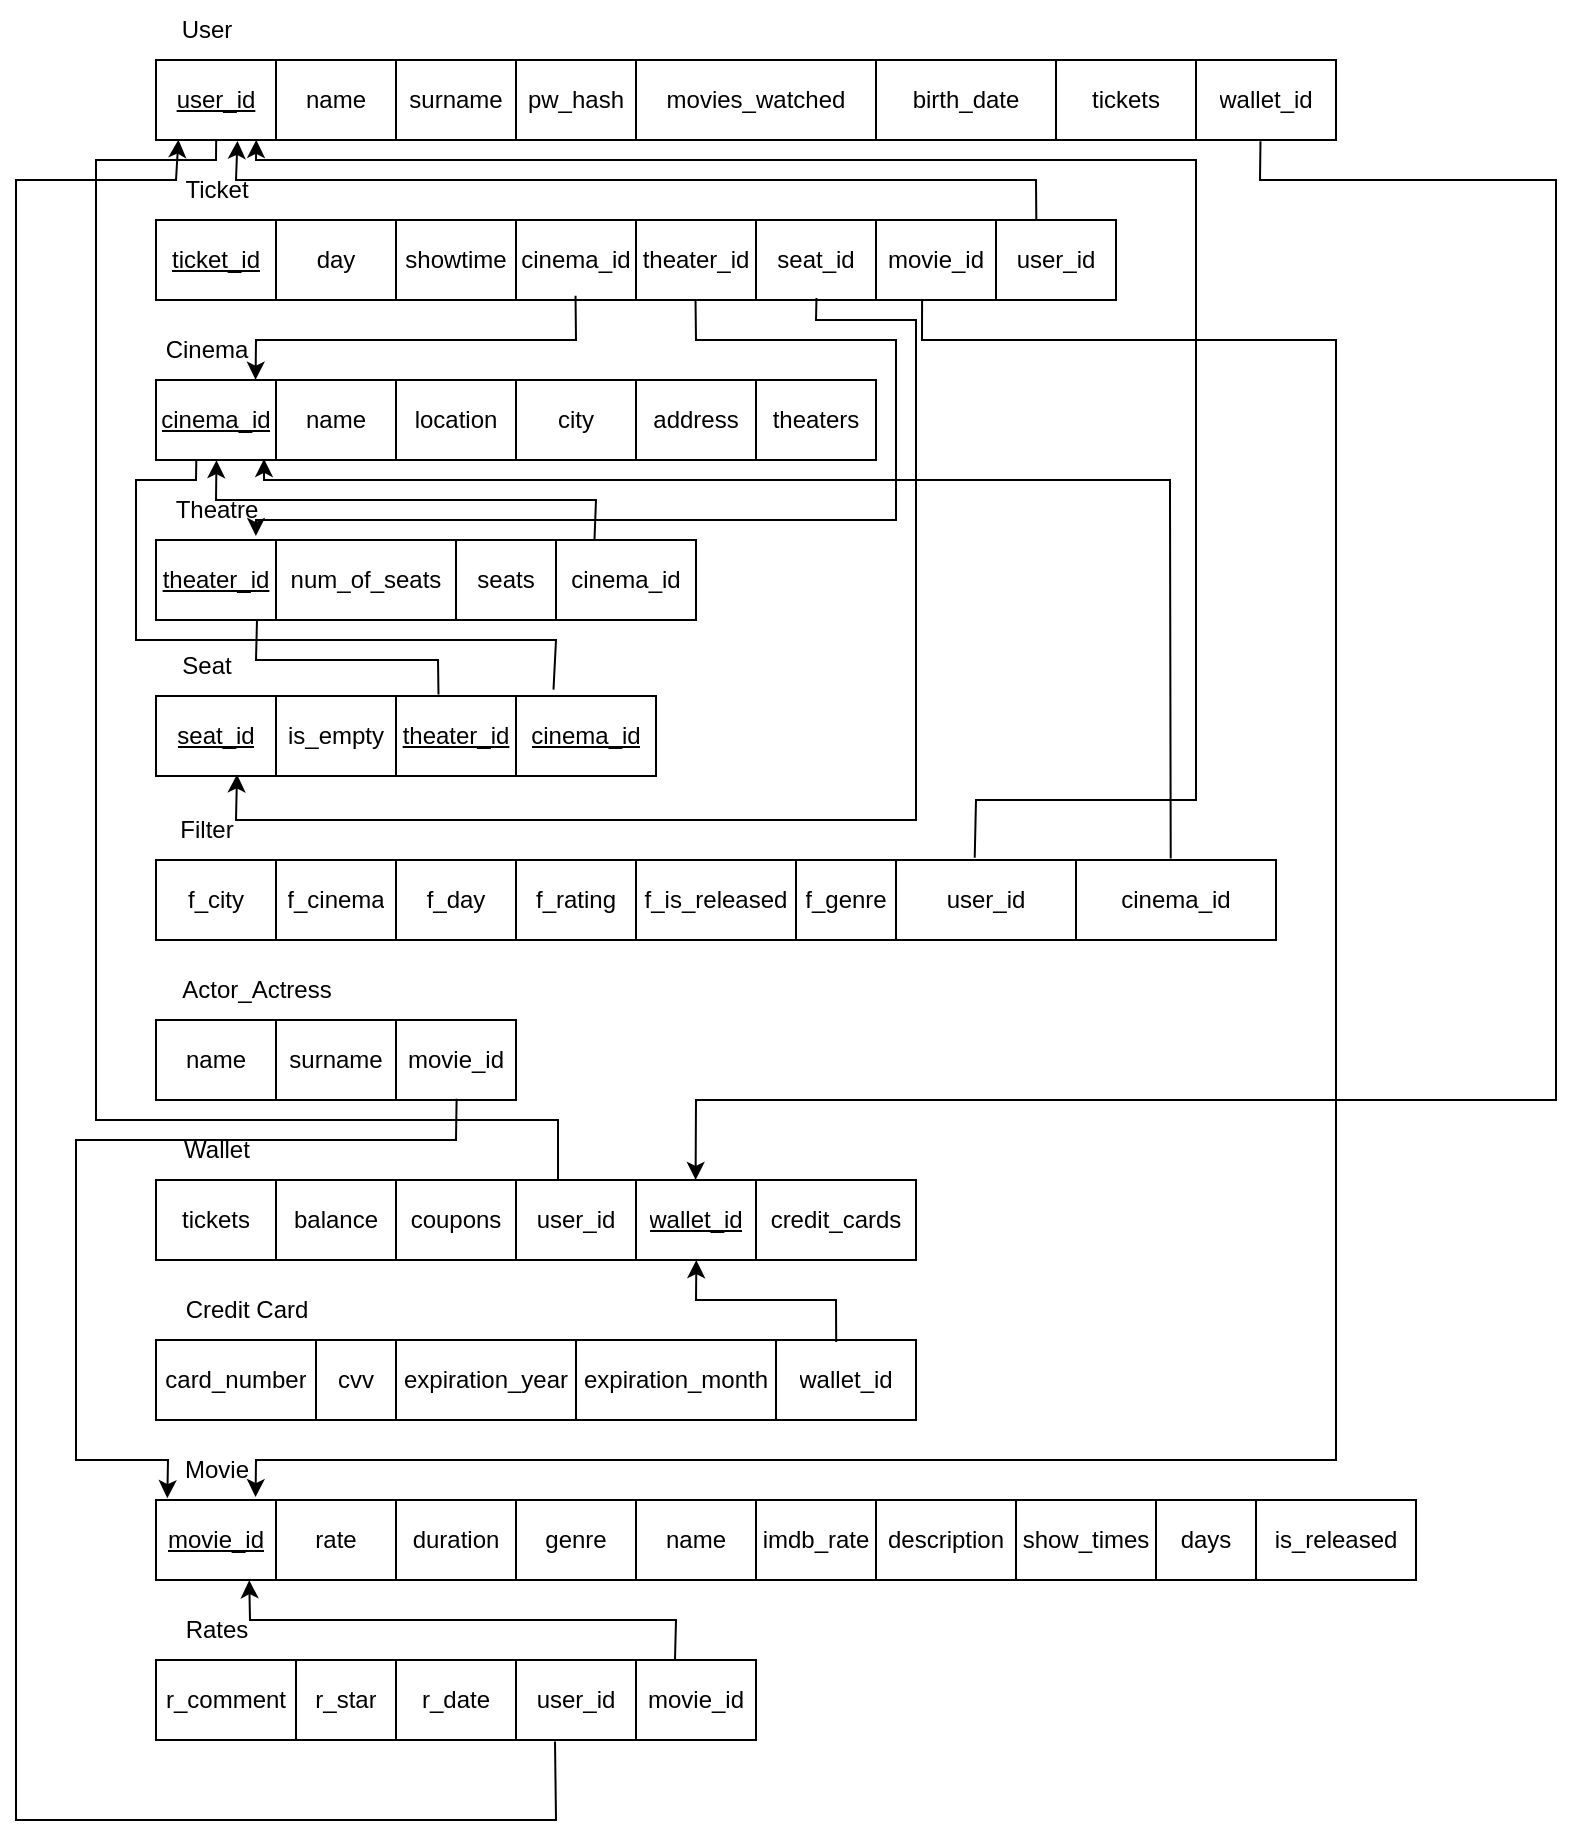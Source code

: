 <mxfile version="24.5.1" type="device">
  <diagram id="6U7p5b831gvrruODpkpN" name="Page-1">
    <mxGraphModel dx="887" dy="1005" grid="1" gridSize="10" guides="1" tooltips="1" connect="1" arrows="1" fold="1" page="0" pageScale="1" pageWidth="850" pageHeight="1100" math="0" shadow="0">
      <root>
        <mxCell id="0" />
        <mxCell id="1" parent="0" />
        <mxCell id="O5yxbaJrEStq2CBvZx3k-222" value="" style="shape=table;startSize=0;container=1;collapsible=0;childLayout=tableLayout;" parent="1" vertex="1">
          <mxGeometry x="960" y="80" width="590" height="40" as="geometry" />
        </mxCell>
        <mxCell id="O5yxbaJrEStq2CBvZx3k-223" value="" style="shape=tableRow;horizontal=0;startSize=0;swimlaneHead=0;swimlaneBody=0;strokeColor=inherit;top=0;left=0;bottom=0;right=0;collapsible=0;dropTarget=0;fillColor=none;points=[[0,0.5],[1,0.5]];portConstraint=eastwest;" parent="O5yxbaJrEStq2CBvZx3k-222" vertex="1">
          <mxGeometry width="590" height="40" as="geometry" />
        </mxCell>
        <mxCell id="O5yxbaJrEStq2CBvZx3k-224" value="&lt;u&gt;user_id&lt;/u&gt;" style="shape=partialRectangle;html=1;whiteSpace=wrap;connectable=0;strokeColor=inherit;overflow=hidden;fillColor=none;top=0;left=0;bottom=0;right=0;pointerEvents=1;" parent="O5yxbaJrEStq2CBvZx3k-223" vertex="1">
          <mxGeometry width="60" height="40" as="geometry">
            <mxRectangle width="60" height="40" as="alternateBounds" />
          </mxGeometry>
        </mxCell>
        <mxCell id="O5yxbaJrEStq2CBvZx3k-225" value="name" style="shape=partialRectangle;html=1;whiteSpace=wrap;connectable=0;strokeColor=inherit;overflow=hidden;fillColor=none;top=0;left=0;bottom=0;right=0;pointerEvents=1;" parent="O5yxbaJrEStq2CBvZx3k-223" vertex="1">
          <mxGeometry x="60" width="60" height="40" as="geometry">
            <mxRectangle width="60" height="40" as="alternateBounds" />
          </mxGeometry>
        </mxCell>
        <mxCell id="O5yxbaJrEStq2CBvZx3k-226" value="surname" style="shape=partialRectangle;html=1;whiteSpace=wrap;connectable=0;strokeColor=inherit;overflow=hidden;fillColor=none;top=0;left=0;bottom=0;right=0;pointerEvents=1;" parent="O5yxbaJrEStq2CBvZx3k-223" vertex="1">
          <mxGeometry x="120" width="60" height="40" as="geometry">
            <mxRectangle width="60" height="40" as="alternateBounds" />
          </mxGeometry>
        </mxCell>
        <mxCell id="O5yxbaJrEStq2CBvZx3k-227" value="pw_hash" style="shape=partialRectangle;html=1;whiteSpace=wrap;connectable=0;strokeColor=inherit;overflow=hidden;fillColor=none;top=0;left=0;bottom=0;right=0;pointerEvents=1;" parent="O5yxbaJrEStq2CBvZx3k-223" vertex="1">
          <mxGeometry x="180" width="60" height="40" as="geometry">
            <mxRectangle width="60" height="40" as="alternateBounds" />
          </mxGeometry>
        </mxCell>
        <mxCell id="O5yxbaJrEStq2CBvZx3k-228" value="movies_watched" style="shape=partialRectangle;html=1;whiteSpace=wrap;connectable=0;strokeColor=inherit;overflow=hidden;fillColor=none;top=0;left=0;bottom=0;right=0;pointerEvents=1;" parent="O5yxbaJrEStq2CBvZx3k-223" vertex="1">
          <mxGeometry x="240" width="120" height="40" as="geometry">
            <mxRectangle width="120" height="40" as="alternateBounds" />
          </mxGeometry>
        </mxCell>
        <mxCell id="O5yxbaJrEStq2CBvZx3k-229" value="birth_date" style="shape=partialRectangle;html=1;whiteSpace=wrap;connectable=0;strokeColor=inherit;overflow=hidden;fillColor=none;top=0;left=0;bottom=0;right=0;pointerEvents=1;" parent="O5yxbaJrEStq2CBvZx3k-223" vertex="1">
          <mxGeometry x="360" width="90" height="40" as="geometry">
            <mxRectangle width="90" height="40" as="alternateBounds" />
          </mxGeometry>
        </mxCell>
        <mxCell id="O5yxbaJrEStq2CBvZx3k-230" value="tickets" style="shape=partialRectangle;html=1;whiteSpace=wrap;connectable=0;strokeColor=inherit;overflow=hidden;fillColor=none;top=0;left=0;bottom=0;right=0;pointerEvents=1;" parent="O5yxbaJrEStq2CBvZx3k-223" vertex="1">
          <mxGeometry x="450" width="70" height="40" as="geometry">
            <mxRectangle width="70" height="40" as="alternateBounds" />
          </mxGeometry>
        </mxCell>
        <mxCell id="O5yxbaJrEStq2CBvZx3k-334" value="wallet_id" style="shape=partialRectangle;html=1;whiteSpace=wrap;connectable=0;strokeColor=inherit;overflow=hidden;fillColor=none;top=0;left=0;bottom=0;right=0;pointerEvents=1;" parent="O5yxbaJrEStq2CBvZx3k-223" vertex="1">
          <mxGeometry x="520" width="70" height="40" as="geometry">
            <mxRectangle width="70" height="40" as="alternateBounds" />
          </mxGeometry>
        </mxCell>
        <mxCell id="O5yxbaJrEStq2CBvZx3k-233" value="User" style="text;html=1;align=center;verticalAlign=middle;resizable=0;points=[];autosize=1;strokeColor=none;fillColor=none;" parent="1" vertex="1">
          <mxGeometry x="960" y="50" width="50" height="30" as="geometry" />
        </mxCell>
        <mxCell id="O5yxbaJrEStq2CBvZx3k-234" value="" style="shape=table;startSize=0;container=1;collapsible=0;childLayout=tableLayout;" parent="1" vertex="1">
          <mxGeometry x="960" y="160" width="480" height="40" as="geometry" />
        </mxCell>
        <mxCell id="O5yxbaJrEStq2CBvZx3k-235" value="" style="shape=tableRow;horizontal=0;startSize=0;swimlaneHead=0;swimlaneBody=0;strokeColor=inherit;top=0;left=0;bottom=0;right=0;collapsible=0;dropTarget=0;fillColor=none;points=[[0,0.5],[1,0.5]];portConstraint=eastwest;" parent="O5yxbaJrEStq2CBvZx3k-234" vertex="1">
          <mxGeometry width="480" height="40" as="geometry" />
        </mxCell>
        <mxCell id="O5yxbaJrEStq2CBvZx3k-236" value="&lt;u&gt;ticket_id&lt;/u&gt;" style="shape=partialRectangle;html=1;whiteSpace=wrap;connectable=0;strokeColor=inherit;overflow=hidden;fillColor=none;top=0;left=0;bottom=0;right=0;pointerEvents=1;" parent="O5yxbaJrEStq2CBvZx3k-235" vertex="1">
          <mxGeometry width="60" height="40" as="geometry">
            <mxRectangle width="60" height="40" as="alternateBounds" />
          </mxGeometry>
        </mxCell>
        <mxCell id="O5yxbaJrEStq2CBvZx3k-237" value="day" style="shape=partialRectangle;html=1;whiteSpace=wrap;connectable=0;strokeColor=inherit;overflow=hidden;fillColor=none;top=0;left=0;bottom=0;right=0;pointerEvents=1;" parent="O5yxbaJrEStq2CBvZx3k-235" vertex="1">
          <mxGeometry x="60" width="60" height="40" as="geometry">
            <mxRectangle width="60" height="40" as="alternateBounds" />
          </mxGeometry>
        </mxCell>
        <mxCell id="O5yxbaJrEStq2CBvZx3k-238" value="showtime" style="shape=partialRectangle;html=1;whiteSpace=wrap;connectable=0;strokeColor=inherit;overflow=hidden;fillColor=none;top=0;left=0;bottom=0;right=0;pointerEvents=1;" parent="O5yxbaJrEStq2CBvZx3k-235" vertex="1">
          <mxGeometry x="120" width="60" height="40" as="geometry">
            <mxRectangle width="60" height="40" as="alternateBounds" />
          </mxGeometry>
        </mxCell>
        <mxCell id="O5yxbaJrEStq2CBvZx3k-239" value="cinema_id" style="shape=partialRectangle;html=1;whiteSpace=wrap;connectable=0;strokeColor=inherit;overflow=hidden;fillColor=none;top=0;left=0;bottom=0;right=0;pointerEvents=1;" parent="O5yxbaJrEStq2CBvZx3k-235" vertex="1">
          <mxGeometry x="180" width="60" height="40" as="geometry">
            <mxRectangle width="60" height="40" as="alternateBounds" />
          </mxGeometry>
        </mxCell>
        <mxCell id="O5yxbaJrEStq2CBvZx3k-243" value="theater_id" style="shape=partialRectangle;html=1;whiteSpace=wrap;connectable=0;strokeColor=inherit;overflow=hidden;fillColor=none;top=0;left=0;bottom=0;right=0;pointerEvents=1;" parent="O5yxbaJrEStq2CBvZx3k-235" vertex="1">
          <mxGeometry x="240" width="60" height="40" as="geometry">
            <mxRectangle width="60" height="40" as="alternateBounds" />
          </mxGeometry>
        </mxCell>
        <mxCell id="O5yxbaJrEStq2CBvZx3k-240" value="seat_id" style="shape=partialRectangle;html=1;whiteSpace=wrap;connectable=0;strokeColor=inherit;overflow=hidden;fillColor=none;top=0;left=0;bottom=0;right=0;pointerEvents=1;" parent="O5yxbaJrEStq2CBvZx3k-235" vertex="1">
          <mxGeometry x="300" width="60" height="40" as="geometry">
            <mxRectangle width="60" height="40" as="alternateBounds" />
          </mxGeometry>
        </mxCell>
        <mxCell id="O5yxbaJrEStq2CBvZx3k-241" value="movie_id" style="shape=partialRectangle;html=1;whiteSpace=wrap;connectable=0;strokeColor=inherit;overflow=hidden;fillColor=none;top=0;left=0;bottom=0;right=0;pointerEvents=1;" parent="O5yxbaJrEStq2CBvZx3k-235" vertex="1">
          <mxGeometry x="360" width="60" height="40" as="geometry">
            <mxRectangle width="60" height="40" as="alternateBounds" />
          </mxGeometry>
        </mxCell>
        <mxCell id="O5yxbaJrEStq2CBvZx3k-361" value="user_id" style="shape=partialRectangle;html=1;whiteSpace=wrap;connectable=0;strokeColor=inherit;overflow=hidden;fillColor=none;top=0;left=0;bottom=0;right=0;pointerEvents=1;" parent="O5yxbaJrEStq2CBvZx3k-235" vertex="1">
          <mxGeometry x="420" width="60" height="40" as="geometry">
            <mxRectangle width="60" height="40" as="alternateBounds" />
          </mxGeometry>
        </mxCell>
        <mxCell id="O5yxbaJrEStq2CBvZx3k-242" value="Ticket" style="text;html=1;align=center;verticalAlign=middle;resizable=0;points=[];autosize=1;strokeColor=none;fillColor=none;" parent="1" vertex="1">
          <mxGeometry x="960" y="130" width="60" height="30" as="geometry" />
        </mxCell>
        <mxCell id="O5yxbaJrEStq2CBvZx3k-244" value="" style="shape=table;startSize=0;container=1;collapsible=0;childLayout=tableLayout;" parent="1" vertex="1">
          <mxGeometry x="960" y="240" width="360" height="40" as="geometry" />
        </mxCell>
        <mxCell id="O5yxbaJrEStq2CBvZx3k-245" value="" style="shape=tableRow;horizontal=0;startSize=0;swimlaneHead=0;swimlaneBody=0;strokeColor=inherit;top=0;left=0;bottom=0;right=0;collapsible=0;dropTarget=0;fillColor=none;points=[[0,0.5],[1,0.5]];portConstraint=eastwest;" parent="O5yxbaJrEStq2CBvZx3k-244" vertex="1">
          <mxGeometry width="360" height="40" as="geometry" />
        </mxCell>
        <mxCell id="O5yxbaJrEStq2CBvZx3k-246" value="&lt;u&gt;cinema_id&lt;/u&gt;" style="shape=partialRectangle;html=1;whiteSpace=wrap;connectable=0;strokeColor=inherit;overflow=hidden;fillColor=none;top=0;left=0;bottom=0;right=0;pointerEvents=1;" parent="O5yxbaJrEStq2CBvZx3k-245" vertex="1">
          <mxGeometry width="60" height="40" as="geometry">
            <mxRectangle width="60" height="40" as="alternateBounds" />
          </mxGeometry>
        </mxCell>
        <mxCell id="O5yxbaJrEStq2CBvZx3k-247" value="name" style="shape=partialRectangle;html=1;whiteSpace=wrap;connectable=0;strokeColor=inherit;overflow=hidden;fillColor=none;top=0;left=0;bottom=0;right=0;pointerEvents=1;" parent="O5yxbaJrEStq2CBvZx3k-245" vertex="1">
          <mxGeometry x="60" width="60" height="40" as="geometry">
            <mxRectangle width="60" height="40" as="alternateBounds" />
          </mxGeometry>
        </mxCell>
        <mxCell id="O5yxbaJrEStq2CBvZx3k-248" value="location" style="shape=partialRectangle;html=1;whiteSpace=wrap;connectable=0;strokeColor=inherit;overflow=hidden;fillColor=none;top=0;left=0;bottom=0;right=0;pointerEvents=1;" parent="O5yxbaJrEStq2CBvZx3k-245" vertex="1">
          <mxGeometry x="120" width="60" height="40" as="geometry">
            <mxRectangle width="60" height="40" as="alternateBounds" />
          </mxGeometry>
        </mxCell>
        <mxCell id="O5yxbaJrEStq2CBvZx3k-249" value="city" style="shape=partialRectangle;html=1;whiteSpace=wrap;connectable=0;strokeColor=inherit;overflow=hidden;fillColor=none;top=0;left=0;bottom=0;right=0;pointerEvents=1;" parent="O5yxbaJrEStq2CBvZx3k-245" vertex="1">
          <mxGeometry x="180" width="60" height="40" as="geometry">
            <mxRectangle width="60" height="40" as="alternateBounds" />
          </mxGeometry>
        </mxCell>
        <mxCell id="O5yxbaJrEStq2CBvZx3k-250" value="address" style="shape=partialRectangle;html=1;whiteSpace=wrap;connectable=0;strokeColor=inherit;overflow=hidden;fillColor=none;top=0;left=0;bottom=0;right=0;pointerEvents=1;" parent="O5yxbaJrEStq2CBvZx3k-245" vertex="1">
          <mxGeometry x="240" width="60" height="40" as="geometry">
            <mxRectangle width="60" height="40" as="alternateBounds" />
          </mxGeometry>
        </mxCell>
        <mxCell id="O5yxbaJrEStq2CBvZx3k-251" value="theaters" style="shape=partialRectangle;html=1;whiteSpace=wrap;connectable=0;strokeColor=inherit;overflow=hidden;fillColor=none;top=0;left=0;bottom=0;right=0;pointerEvents=1;" parent="O5yxbaJrEStq2CBvZx3k-245" vertex="1">
          <mxGeometry x="300" width="60" height="40" as="geometry">
            <mxRectangle width="60" height="40" as="alternateBounds" />
          </mxGeometry>
        </mxCell>
        <mxCell id="O5yxbaJrEStq2CBvZx3k-252" value="Cinema" style="text;html=1;align=center;verticalAlign=middle;resizable=0;points=[];autosize=1;strokeColor=none;fillColor=none;" parent="1" vertex="1">
          <mxGeometry x="955" y="210" width="60" height="30" as="geometry" />
        </mxCell>
        <mxCell id="O5yxbaJrEStq2CBvZx3k-253" value="Theatre" style="text;html=1;align=center;verticalAlign=middle;resizable=0;points=[];autosize=1;strokeColor=none;fillColor=none;" parent="1" vertex="1">
          <mxGeometry x="960" y="290" width="60" height="30" as="geometry" />
        </mxCell>
        <mxCell id="O5yxbaJrEStq2CBvZx3k-254" value="" style="shape=table;startSize=0;container=1;collapsible=0;childLayout=tableLayout;" parent="1" vertex="1">
          <mxGeometry x="960" y="320" width="270" height="40" as="geometry" />
        </mxCell>
        <mxCell id="O5yxbaJrEStq2CBvZx3k-255" value="" style="shape=tableRow;horizontal=0;startSize=0;swimlaneHead=0;swimlaneBody=0;strokeColor=inherit;top=0;left=0;bottom=0;right=0;collapsible=0;dropTarget=0;fillColor=none;points=[[0,0.5],[1,0.5]];portConstraint=eastwest;" parent="O5yxbaJrEStq2CBvZx3k-254" vertex="1">
          <mxGeometry width="270" height="40" as="geometry" />
        </mxCell>
        <mxCell id="O5yxbaJrEStq2CBvZx3k-256" value="&lt;u&gt;theater_id&lt;/u&gt;" style="shape=partialRectangle;html=1;whiteSpace=wrap;connectable=0;strokeColor=inherit;overflow=hidden;fillColor=none;top=0;left=0;bottom=0;right=0;pointerEvents=1;" parent="O5yxbaJrEStq2CBvZx3k-255" vertex="1">
          <mxGeometry width="60" height="40" as="geometry">
            <mxRectangle width="60" height="40" as="alternateBounds" />
          </mxGeometry>
        </mxCell>
        <mxCell id="O5yxbaJrEStq2CBvZx3k-257" value="num_of_seats" style="shape=partialRectangle;html=1;whiteSpace=wrap;connectable=0;strokeColor=inherit;overflow=hidden;fillColor=none;top=0;left=0;bottom=0;right=0;pointerEvents=1;" parent="O5yxbaJrEStq2CBvZx3k-255" vertex="1">
          <mxGeometry x="60" width="90" height="40" as="geometry">
            <mxRectangle width="90" height="40" as="alternateBounds" />
          </mxGeometry>
        </mxCell>
        <mxCell id="O5yxbaJrEStq2CBvZx3k-258" value="seats" style="shape=partialRectangle;html=1;whiteSpace=wrap;connectable=0;strokeColor=inherit;overflow=hidden;fillColor=none;top=0;left=0;bottom=0;right=0;pointerEvents=1;" parent="O5yxbaJrEStq2CBvZx3k-255" vertex="1">
          <mxGeometry x="150" width="50" height="40" as="geometry">
            <mxRectangle width="50" height="40" as="alternateBounds" />
          </mxGeometry>
        </mxCell>
        <mxCell id="O5yxbaJrEStq2CBvZx3k-259" value="cinema_id" style="shape=partialRectangle;html=1;whiteSpace=wrap;connectable=0;strokeColor=inherit;overflow=hidden;fillColor=none;top=0;left=0;bottom=0;right=0;pointerEvents=1;" parent="O5yxbaJrEStq2CBvZx3k-255" vertex="1">
          <mxGeometry x="200" width="70" height="40" as="geometry">
            <mxRectangle width="70" height="40" as="alternateBounds" />
          </mxGeometry>
        </mxCell>
        <mxCell id="O5yxbaJrEStq2CBvZx3k-260" value="Seat" style="text;html=1;align=center;verticalAlign=middle;resizable=0;points=[];autosize=1;strokeColor=none;fillColor=none;" parent="1" vertex="1">
          <mxGeometry x="960" y="368" width="50" height="30" as="geometry" />
        </mxCell>
        <mxCell id="O5yxbaJrEStq2CBvZx3k-261" value="" style="shape=table;startSize=0;container=1;collapsible=0;childLayout=tableLayout;" parent="1" vertex="1">
          <mxGeometry x="960" y="398" width="250" height="40" as="geometry" />
        </mxCell>
        <mxCell id="O5yxbaJrEStq2CBvZx3k-262" value="" style="shape=tableRow;horizontal=0;startSize=0;swimlaneHead=0;swimlaneBody=0;strokeColor=inherit;top=0;left=0;bottom=0;right=0;collapsible=0;dropTarget=0;fillColor=none;points=[[0,0.5],[1,0.5]];portConstraint=eastwest;" parent="O5yxbaJrEStq2CBvZx3k-261" vertex="1">
          <mxGeometry width="250" height="40" as="geometry" />
        </mxCell>
        <mxCell id="O5yxbaJrEStq2CBvZx3k-263" value="&lt;u&gt;seat_id&lt;/u&gt;" style="shape=partialRectangle;html=1;whiteSpace=wrap;connectable=0;strokeColor=inherit;overflow=hidden;fillColor=none;top=0;left=0;bottom=0;right=0;pointerEvents=1;" parent="O5yxbaJrEStq2CBvZx3k-262" vertex="1">
          <mxGeometry width="60" height="40" as="geometry">
            <mxRectangle width="60" height="40" as="alternateBounds" />
          </mxGeometry>
        </mxCell>
        <mxCell id="O5yxbaJrEStq2CBvZx3k-264" value="is_empty" style="shape=partialRectangle;html=1;whiteSpace=wrap;connectable=0;strokeColor=inherit;overflow=hidden;fillColor=none;top=0;left=0;bottom=0;right=0;pointerEvents=1;" parent="O5yxbaJrEStq2CBvZx3k-262" vertex="1">
          <mxGeometry x="60" width="60" height="40" as="geometry">
            <mxRectangle width="60" height="40" as="alternateBounds" />
          </mxGeometry>
        </mxCell>
        <mxCell id="O5yxbaJrEStq2CBvZx3k-355" value="&lt;u&gt;theater_id&lt;/u&gt;" style="shape=partialRectangle;html=1;whiteSpace=wrap;connectable=0;strokeColor=inherit;overflow=hidden;fillColor=none;top=0;left=0;bottom=0;right=0;pointerEvents=1;" parent="O5yxbaJrEStq2CBvZx3k-262" vertex="1">
          <mxGeometry x="120" width="60" height="40" as="geometry">
            <mxRectangle width="60" height="40" as="alternateBounds" />
          </mxGeometry>
        </mxCell>
        <mxCell id="koNiK_NTz06NFWScvjMT-1" value="&lt;u&gt;cinema_id&lt;/u&gt;" style="shape=partialRectangle;html=1;whiteSpace=wrap;connectable=0;strokeColor=inherit;overflow=hidden;fillColor=none;top=0;left=0;bottom=0;right=0;pointerEvents=1;" parent="O5yxbaJrEStq2CBvZx3k-262" vertex="1">
          <mxGeometry x="180" width="70" height="40" as="geometry">
            <mxRectangle width="70" height="40" as="alternateBounds" />
          </mxGeometry>
        </mxCell>
        <mxCell id="O5yxbaJrEStq2CBvZx3k-265" value="" style="shape=table;startSize=0;container=1;collapsible=0;childLayout=tableLayout;" parent="1" vertex="1">
          <mxGeometry x="960" y="480" width="560.0" height="40" as="geometry" />
        </mxCell>
        <mxCell id="O5yxbaJrEStq2CBvZx3k-266" value="" style="shape=tableRow;horizontal=0;startSize=0;swimlaneHead=0;swimlaneBody=0;strokeColor=inherit;top=0;left=0;bottom=0;right=0;collapsible=0;dropTarget=0;fillColor=none;points=[[0,0.5],[1,0.5]];portConstraint=eastwest;" parent="O5yxbaJrEStq2CBvZx3k-265" vertex="1">
          <mxGeometry width="560.0" height="40" as="geometry" />
        </mxCell>
        <mxCell id="O5yxbaJrEStq2CBvZx3k-267" value="f_city" style="shape=partialRectangle;html=1;whiteSpace=wrap;connectable=0;strokeColor=inherit;overflow=hidden;fillColor=none;top=0;left=0;bottom=0;right=0;pointerEvents=1;" parent="O5yxbaJrEStq2CBvZx3k-266" vertex="1">
          <mxGeometry width="60" height="40" as="geometry">
            <mxRectangle width="60" height="40" as="alternateBounds" />
          </mxGeometry>
        </mxCell>
        <mxCell id="O5yxbaJrEStq2CBvZx3k-366" value="f_cinema" style="shape=partialRectangle;html=1;whiteSpace=wrap;connectable=0;strokeColor=inherit;overflow=hidden;fillColor=none;top=0;left=0;bottom=0;right=0;pointerEvents=1;" parent="O5yxbaJrEStq2CBvZx3k-266" vertex="1">
          <mxGeometry x="60" width="60" height="40" as="geometry">
            <mxRectangle width="60" height="40" as="alternateBounds" />
          </mxGeometry>
        </mxCell>
        <mxCell id="O5yxbaJrEStq2CBvZx3k-367" value="f_day" style="shape=partialRectangle;html=1;whiteSpace=wrap;connectable=0;strokeColor=inherit;overflow=hidden;fillColor=none;top=0;left=0;bottom=0;right=0;pointerEvents=1;" parent="O5yxbaJrEStq2CBvZx3k-266" vertex="1">
          <mxGeometry x="120" width="60" height="40" as="geometry">
            <mxRectangle width="60" height="40" as="alternateBounds" />
          </mxGeometry>
        </mxCell>
        <mxCell id="O5yxbaJrEStq2CBvZx3k-368" value="f_rating" style="shape=partialRectangle;html=1;whiteSpace=wrap;connectable=0;strokeColor=inherit;overflow=hidden;fillColor=none;top=0;left=0;bottom=0;right=0;pointerEvents=1;" parent="O5yxbaJrEStq2CBvZx3k-266" vertex="1">
          <mxGeometry x="180" width="60" height="40" as="geometry">
            <mxRectangle width="60" height="40" as="alternateBounds" />
          </mxGeometry>
        </mxCell>
        <mxCell id="O5yxbaJrEStq2CBvZx3k-369" value="f_is_released" style="shape=partialRectangle;html=1;whiteSpace=wrap;connectable=0;strokeColor=inherit;overflow=hidden;fillColor=none;top=0;left=0;bottom=0;right=0;pointerEvents=1;" parent="O5yxbaJrEStq2CBvZx3k-266" vertex="1">
          <mxGeometry x="240" width="80" height="40" as="geometry">
            <mxRectangle width="80" height="40" as="alternateBounds" />
          </mxGeometry>
        </mxCell>
        <mxCell id="O5yxbaJrEStq2CBvZx3k-370" value="f_genre" style="shape=partialRectangle;html=1;whiteSpace=wrap;connectable=0;strokeColor=inherit;overflow=hidden;fillColor=none;top=0;left=0;bottom=0;right=0;pointerEvents=1;" parent="O5yxbaJrEStq2CBvZx3k-266" vertex="1">
          <mxGeometry x="320" width="50" height="40" as="geometry">
            <mxRectangle width="50" height="40" as="alternateBounds" />
          </mxGeometry>
        </mxCell>
        <mxCell id="O5yxbaJrEStq2CBvZx3k-373" value="user_id" style="shape=partialRectangle;html=1;whiteSpace=wrap;connectable=0;strokeColor=inherit;overflow=hidden;fillColor=none;top=0;left=0;bottom=0;right=0;pointerEvents=1;" parent="O5yxbaJrEStq2CBvZx3k-266" vertex="1">
          <mxGeometry x="370" width="90" height="40" as="geometry">
            <mxRectangle width="90" height="40" as="alternateBounds" />
          </mxGeometry>
        </mxCell>
        <mxCell id="O5yxbaJrEStq2CBvZx3k-374" value="cinema_id" style="shape=partialRectangle;html=1;whiteSpace=wrap;connectable=0;strokeColor=inherit;overflow=hidden;fillColor=none;top=0;left=0;bottom=0;right=0;pointerEvents=1;" parent="O5yxbaJrEStq2CBvZx3k-266" vertex="1">
          <mxGeometry x="460" width="100" height="40" as="geometry">
            <mxRectangle width="100" height="40" as="alternateBounds" />
          </mxGeometry>
        </mxCell>
        <mxCell id="O5yxbaJrEStq2CBvZx3k-277" value="Filter" style="text;html=1;align=center;verticalAlign=middle;resizable=0;points=[];autosize=1;strokeColor=none;fillColor=none;" parent="1" vertex="1">
          <mxGeometry x="960" y="450" width="50" height="30" as="geometry" />
        </mxCell>
        <mxCell id="O5yxbaJrEStq2CBvZx3k-278" value="Actor_Actress" style="text;html=1;align=center;verticalAlign=middle;resizable=0;points=[];autosize=1;strokeColor=none;fillColor=none;" parent="1" vertex="1">
          <mxGeometry x="960" y="530" width="100" height="30" as="geometry" />
        </mxCell>
        <mxCell id="O5yxbaJrEStq2CBvZx3k-279" value="" style="shape=table;startSize=0;container=1;collapsible=0;childLayout=tableLayout;" parent="1" vertex="1">
          <mxGeometry x="960" y="560" width="180" height="40" as="geometry" />
        </mxCell>
        <mxCell id="O5yxbaJrEStq2CBvZx3k-280" value="" style="shape=tableRow;horizontal=0;startSize=0;swimlaneHead=0;swimlaneBody=0;strokeColor=inherit;top=0;left=0;bottom=0;right=0;collapsible=0;dropTarget=0;fillColor=none;points=[[0,0.5],[1,0.5]];portConstraint=eastwest;" parent="O5yxbaJrEStq2CBvZx3k-279" vertex="1">
          <mxGeometry width="180" height="40" as="geometry" />
        </mxCell>
        <mxCell id="O5yxbaJrEStq2CBvZx3k-281" value="name" style="shape=partialRectangle;html=1;whiteSpace=wrap;connectable=0;strokeColor=inherit;overflow=hidden;fillColor=none;top=0;left=0;bottom=0;right=0;pointerEvents=1;" parent="O5yxbaJrEStq2CBvZx3k-280" vertex="1">
          <mxGeometry width="60" height="40" as="geometry">
            <mxRectangle width="60" height="40" as="alternateBounds" />
          </mxGeometry>
        </mxCell>
        <mxCell id="O5yxbaJrEStq2CBvZx3k-282" value="surname" style="shape=partialRectangle;html=1;whiteSpace=wrap;connectable=0;strokeColor=inherit;overflow=hidden;fillColor=none;top=0;left=0;bottom=0;right=0;pointerEvents=1;" parent="O5yxbaJrEStq2CBvZx3k-280" vertex="1">
          <mxGeometry x="60" width="60" height="40" as="geometry">
            <mxRectangle width="60" height="40" as="alternateBounds" />
          </mxGeometry>
        </mxCell>
        <mxCell id="O5yxbaJrEStq2CBvZx3k-283" value="movie_id" style="shape=partialRectangle;html=1;whiteSpace=wrap;connectable=0;strokeColor=inherit;overflow=hidden;fillColor=none;top=0;left=0;bottom=0;right=0;pointerEvents=1;" parent="O5yxbaJrEStq2CBvZx3k-280" vertex="1">
          <mxGeometry x="120" width="60" height="40" as="geometry">
            <mxRectangle width="60" height="40" as="alternateBounds" />
          </mxGeometry>
        </mxCell>
        <mxCell id="O5yxbaJrEStq2CBvZx3k-287" value="Wallet" style="text;html=1;align=center;verticalAlign=middle;resizable=0;points=[];autosize=1;strokeColor=none;fillColor=none;" parent="1" vertex="1">
          <mxGeometry x="960" y="610" width="60" height="30" as="geometry" />
        </mxCell>
        <mxCell id="O5yxbaJrEStq2CBvZx3k-288" value="" style="shape=table;startSize=0;container=1;collapsible=0;childLayout=tableLayout;" parent="1" vertex="1">
          <mxGeometry x="960" y="640" width="380" height="40" as="geometry" />
        </mxCell>
        <mxCell id="O5yxbaJrEStq2CBvZx3k-289" value="" style="shape=tableRow;horizontal=0;startSize=0;swimlaneHead=0;swimlaneBody=0;strokeColor=inherit;top=0;left=0;bottom=0;right=0;collapsible=0;dropTarget=0;fillColor=none;points=[[0,0.5],[1,0.5]];portConstraint=eastwest;" parent="O5yxbaJrEStq2CBvZx3k-288" vertex="1">
          <mxGeometry width="380" height="40" as="geometry" />
        </mxCell>
        <mxCell id="O5yxbaJrEStq2CBvZx3k-290" value="tickets" style="shape=partialRectangle;html=1;whiteSpace=wrap;connectable=0;strokeColor=inherit;overflow=hidden;fillColor=none;top=0;left=0;bottom=0;right=0;pointerEvents=1;" parent="O5yxbaJrEStq2CBvZx3k-289" vertex="1">
          <mxGeometry width="60" height="40" as="geometry">
            <mxRectangle width="60" height="40" as="alternateBounds" />
          </mxGeometry>
        </mxCell>
        <mxCell id="O5yxbaJrEStq2CBvZx3k-291" value="balance" style="shape=partialRectangle;html=1;whiteSpace=wrap;connectable=0;strokeColor=inherit;overflow=hidden;fillColor=none;top=0;left=0;bottom=0;right=0;pointerEvents=1;" parent="O5yxbaJrEStq2CBvZx3k-289" vertex="1">
          <mxGeometry x="60" width="60" height="40" as="geometry">
            <mxRectangle width="60" height="40" as="alternateBounds" />
          </mxGeometry>
        </mxCell>
        <mxCell id="O5yxbaJrEStq2CBvZx3k-292" value="coupons" style="shape=partialRectangle;html=1;whiteSpace=wrap;connectable=0;strokeColor=inherit;overflow=hidden;fillColor=none;top=0;left=0;bottom=0;right=0;pointerEvents=1;" parent="O5yxbaJrEStq2CBvZx3k-289" vertex="1">
          <mxGeometry x="120" width="60" height="40" as="geometry">
            <mxRectangle width="60" height="40" as="alternateBounds" />
          </mxGeometry>
        </mxCell>
        <mxCell id="O5yxbaJrEStq2CBvZx3k-293" value="user_id" style="shape=partialRectangle;html=1;whiteSpace=wrap;connectable=0;strokeColor=inherit;overflow=hidden;fillColor=none;top=0;left=0;bottom=0;right=0;pointerEvents=1;" parent="O5yxbaJrEStq2CBvZx3k-289" vertex="1">
          <mxGeometry x="180" width="60" height="40" as="geometry">
            <mxRectangle width="60" height="40" as="alternateBounds" />
          </mxGeometry>
        </mxCell>
        <mxCell id="O5yxbaJrEStq2CBvZx3k-318" value="&lt;u&gt;wallet_id&lt;/u&gt;" style="shape=partialRectangle;html=1;whiteSpace=wrap;connectable=0;strokeColor=inherit;overflow=hidden;fillColor=none;top=0;left=0;bottom=0;right=0;pointerEvents=1;" parent="O5yxbaJrEStq2CBvZx3k-289" vertex="1">
          <mxGeometry x="240" width="60" height="40" as="geometry">
            <mxRectangle width="60" height="40" as="alternateBounds" />
          </mxGeometry>
        </mxCell>
        <mxCell id="O5yxbaJrEStq2CBvZx3k-319" value="credit_cards" style="shape=partialRectangle;html=1;whiteSpace=wrap;connectable=0;strokeColor=inherit;overflow=hidden;fillColor=none;top=0;left=0;bottom=0;right=0;pointerEvents=1;" parent="O5yxbaJrEStq2CBvZx3k-289" vertex="1">
          <mxGeometry x="300" width="80" height="40" as="geometry">
            <mxRectangle width="80" height="40" as="alternateBounds" />
          </mxGeometry>
        </mxCell>
        <mxCell id="O5yxbaJrEStq2CBvZx3k-295" value="Credit Card" style="text;html=1;align=center;verticalAlign=middle;resizable=0;points=[];autosize=1;strokeColor=none;fillColor=none;" parent="1" vertex="1">
          <mxGeometry x="965" y="690" width="80" height="30" as="geometry" />
        </mxCell>
        <mxCell id="O5yxbaJrEStq2CBvZx3k-296" value="" style="shape=table;startSize=0;container=1;collapsible=0;childLayout=tableLayout;" parent="1" vertex="1">
          <mxGeometry x="960" y="720" width="380" height="40" as="geometry" />
        </mxCell>
        <mxCell id="O5yxbaJrEStq2CBvZx3k-297" value="" style="shape=tableRow;horizontal=0;startSize=0;swimlaneHead=0;swimlaneBody=0;strokeColor=inherit;top=0;left=0;bottom=0;right=0;collapsible=0;dropTarget=0;fillColor=none;points=[[0,0.5],[1,0.5]];portConstraint=eastwest;" parent="O5yxbaJrEStq2CBvZx3k-296" vertex="1">
          <mxGeometry width="380" height="40" as="geometry" />
        </mxCell>
        <mxCell id="O5yxbaJrEStq2CBvZx3k-298" value="card_number" style="shape=partialRectangle;html=1;whiteSpace=wrap;connectable=0;strokeColor=inherit;overflow=hidden;fillColor=none;top=0;left=0;bottom=0;right=0;pointerEvents=1;" parent="O5yxbaJrEStq2CBvZx3k-297" vertex="1">
          <mxGeometry width="80" height="40" as="geometry">
            <mxRectangle width="80" height="40" as="alternateBounds" />
          </mxGeometry>
        </mxCell>
        <mxCell id="O5yxbaJrEStq2CBvZx3k-299" value="cvv" style="shape=partialRectangle;html=1;whiteSpace=wrap;connectable=0;strokeColor=inherit;overflow=hidden;fillColor=none;top=0;left=0;bottom=0;right=0;pointerEvents=1;" parent="O5yxbaJrEStq2CBvZx3k-297" vertex="1">
          <mxGeometry x="80" width="40" height="40" as="geometry">
            <mxRectangle width="40" height="40" as="alternateBounds" />
          </mxGeometry>
        </mxCell>
        <mxCell id="O5yxbaJrEStq2CBvZx3k-300" value="expiration_year" style="shape=partialRectangle;html=1;whiteSpace=wrap;connectable=0;strokeColor=inherit;overflow=hidden;fillColor=none;top=0;left=0;bottom=0;right=0;pointerEvents=1;" parent="O5yxbaJrEStq2CBvZx3k-297" vertex="1">
          <mxGeometry x="120" width="90" height="40" as="geometry">
            <mxRectangle width="90" height="40" as="alternateBounds" />
          </mxGeometry>
        </mxCell>
        <mxCell id="O5yxbaJrEStq2CBvZx3k-301" value="expiration_month" style="shape=partialRectangle;html=1;whiteSpace=wrap;connectable=0;strokeColor=inherit;overflow=hidden;fillColor=none;top=0;left=0;bottom=0;right=0;pointerEvents=1;" parent="O5yxbaJrEStq2CBvZx3k-297" vertex="1">
          <mxGeometry x="210" width="100" height="40" as="geometry">
            <mxRectangle width="100" height="40" as="alternateBounds" />
          </mxGeometry>
        </mxCell>
        <mxCell id="O5yxbaJrEStq2CBvZx3k-302" value="wallet_id" style="shape=partialRectangle;html=1;whiteSpace=wrap;connectable=0;strokeColor=inherit;overflow=hidden;fillColor=none;top=0;left=0;bottom=0;right=0;pointerEvents=1;" parent="O5yxbaJrEStq2CBvZx3k-297" vertex="1">
          <mxGeometry x="310" width="70" height="40" as="geometry">
            <mxRectangle width="70" height="40" as="alternateBounds" />
          </mxGeometry>
        </mxCell>
        <mxCell id="O5yxbaJrEStq2CBvZx3k-303" value="Movie" style="text;html=1;align=center;verticalAlign=middle;resizable=0;points=[];autosize=1;strokeColor=none;fillColor=none;" parent="1" vertex="1">
          <mxGeometry x="960" y="770" width="60" height="30" as="geometry" />
        </mxCell>
        <mxCell id="O5yxbaJrEStq2CBvZx3k-304" value="" style="shape=table;startSize=0;container=1;collapsible=0;childLayout=tableLayout;" parent="1" vertex="1">
          <mxGeometry x="960" y="800" width="630" height="40" as="geometry" />
        </mxCell>
        <mxCell id="O5yxbaJrEStq2CBvZx3k-305" value="" style="shape=tableRow;horizontal=0;startSize=0;swimlaneHead=0;swimlaneBody=0;strokeColor=inherit;top=0;left=0;bottom=0;right=0;collapsible=0;dropTarget=0;fillColor=none;points=[[0,0.5],[1,0.5]];portConstraint=eastwest;" parent="O5yxbaJrEStq2CBvZx3k-304" vertex="1">
          <mxGeometry width="630" height="40" as="geometry" />
        </mxCell>
        <mxCell id="O5yxbaJrEStq2CBvZx3k-306" value="&lt;u&gt;movie_id&lt;/u&gt;" style="shape=partialRectangle;html=1;whiteSpace=wrap;connectable=0;strokeColor=inherit;overflow=hidden;fillColor=none;top=0;left=0;bottom=0;right=0;pointerEvents=1;" parent="O5yxbaJrEStq2CBvZx3k-305" vertex="1">
          <mxGeometry width="60" height="40" as="geometry">
            <mxRectangle width="60" height="40" as="alternateBounds" />
          </mxGeometry>
        </mxCell>
        <mxCell id="O5yxbaJrEStq2CBvZx3k-307" value="rate" style="shape=partialRectangle;html=1;whiteSpace=wrap;connectable=0;strokeColor=inherit;overflow=hidden;fillColor=none;top=0;left=0;bottom=0;right=0;pointerEvents=1;" parent="O5yxbaJrEStq2CBvZx3k-305" vertex="1">
          <mxGeometry x="60" width="60" height="40" as="geometry">
            <mxRectangle width="60" height="40" as="alternateBounds" />
          </mxGeometry>
        </mxCell>
        <mxCell id="O5yxbaJrEStq2CBvZx3k-308" value="duration" style="shape=partialRectangle;html=1;whiteSpace=wrap;connectable=0;strokeColor=inherit;overflow=hidden;fillColor=none;top=0;left=0;bottom=0;right=0;pointerEvents=1;" parent="O5yxbaJrEStq2CBvZx3k-305" vertex="1">
          <mxGeometry x="120" width="60" height="40" as="geometry">
            <mxRectangle width="60" height="40" as="alternateBounds" />
          </mxGeometry>
        </mxCell>
        <mxCell id="O5yxbaJrEStq2CBvZx3k-309" value="genre" style="shape=partialRectangle;html=1;whiteSpace=wrap;connectable=0;strokeColor=inherit;overflow=hidden;fillColor=none;top=0;left=0;bottom=0;right=0;pointerEvents=1;" parent="O5yxbaJrEStq2CBvZx3k-305" vertex="1">
          <mxGeometry x="180" width="60" height="40" as="geometry">
            <mxRectangle width="60" height="40" as="alternateBounds" />
          </mxGeometry>
        </mxCell>
        <mxCell id="O5yxbaJrEStq2CBvZx3k-310" value="name" style="shape=partialRectangle;html=1;whiteSpace=wrap;connectable=0;strokeColor=inherit;overflow=hidden;fillColor=none;top=0;left=0;bottom=0;right=0;pointerEvents=1;" parent="O5yxbaJrEStq2CBvZx3k-305" vertex="1">
          <mxGeometry x="240" width="60" height="40" as="geometry">
            <mxRectangle width="60" height="40" as="alternateBounds" />
          </mxGeometry>
        </mxCell>
        <mxCell id="O5yxbaJrEStq2CBvZx3k-311" value="imdb_rate" style="shape=partialRectangle;html=1;whiteSpace=wrap;connectable=0;strokeColor=inherit;overflow=hidden;fillColor=none;top=0;left=0;bottom=0;right=0;pointerEvents=1;" parent="O5yxbaJrEStq2CBvZx3k-305" vertex="1">
          <mxGeometry x="300" width="60" height="40" as="geometry">
            <mxRectangle width="60" height="40" as="alternateBounds" />
          </mxGeometry>
        </mxCell>
        <mxCell id="O5yxbaJrEStq2CBvZx3k-312" value="description" style="shape=partialRectangle;html=1;whiteSpace=wrap;connectable=0;strokeColor=inherit;overflow=hidden;fillColor=none;top=0;left=0;bottom=0;right=0;pointerEvents=1;" parent="O5yxbaJrEStq2CBvZx3k-305" vertex="1">
          <mxGeometry x="360" width="70" height="40" as="geometry">
            <mxRectangle width="70" height="40" as="alternateBounds" />
          </mxGeometry>
        </mxCell>
        <mxCell id="O5yxbaJrEStq2CBvZx3k-314" value="show_times" style="shape=partialRectangle;html=1;whiteSpace=wrap;connectable=0;strokeColor=inherit;overflow=hidden;fillColor=none;top=0;left=0;bottom=0;right=0;pointerEvents=1;" parent="O5yxbaJrEStq2CBvZx3k-305" vertex="1">
          <mxGeometry x="430" width="70" height="40" as="geometry">
            <mxRectangle width="70" height="40" as="alternateBounds" />
          </mxGeometry>
        </mxCell>
        <mxCell id="O5yxbaJrEStq2CBvZx3k-315" value="days" style="shape=partialRectangle;html=1;whiteSpace=wrap;connectable=0;strokeColor=inherit;overflow=hidden;fillColor=none;top=0;left=0;bottom=0;right=0;pointerEvents=1;" parent="O5yxbaJrEStq2CBvZx3k-305" vertex="1">
          <mxGeometry x="500" width="50" height="40" as="geometry">
            <mxRectangle width="50" height="40" as="alternateBounds" />
          </mxGeometry>
        </mxCell>
        <mxCell id="O5yxbaJrEStq2CBvZx3k-338" value="is_released" style="shape=partialRectangle;html=1;whiteSpace=wrap;connectable=0;strokeColor=inherit;overflow=hidden;fillColor=none;top=0;left=0;bottom=0;right=0;pointerEvents=1;" parent="O5yxbaJrEStq2CBvZx3k-305" vertex="1">
          <mxGeometry x="550" width="80" height="40" as="geometry">
            <mxRectangle width="80" height="40" as="alternateBounds" />
          </mxGeometry>
        </mxCell>
        <mxCell id="O5yxbaJrEStq2CBvZx3k-333" value="" style="endArrow=none;html=1;rounded=0;exitX=0.529;exitY=-0.008;exitDx=0;exitDy=0;exitPerimeter=0;entryX=0.051;entryY=1;entryDx=0;entryDy=0;entryPerimeter=0;" parent="1" source="O5yxbaJrEStq2CBvZx3k-289" target="O5yxbaJrEStq2CBvZx3k-223" edge="1">
          <mxGeometry relative="1" as="geometry">
            <mxPoint x="1200" y="610" as="sourcePoint" />
            <mxPoint x="1360" y="610" as="targetPoint" />
            <Array as="points">
              <mxPoint x="1161" y="610" />
              <mxPoint x="930" y="610" />
              <mxPoint x="930" y="130" />
              <mxPoint x="990" y="130" />
            </Array>
          </mxGeometry>
        </mxCell>
        <mxCell id="O5yxbaJrEStq2CBvZx3k-336" value="" style="endArrow=classic;html=1;rounded=0;exitX=0.936;exitY=1.016;exitDx=0;exitDy=0;exitPerimeter=0;entryX=0.71;entryY=-0.001;entryDx=0;entryDy=0;entryPerimeter=0;" parent="1" source="O5yxbaJrEStq2CBvZx3k-223" target="O5yxbaJrEStq2CBvZx3k-289" edge="1">
          <mxGeometry relative="1" as="geometry">
            <mxPoint x="1530" y="220" as="sourcePoint" />
            <mxPoint x="1690" y="220" as="targetPoint" />
            <Array as="points">
              <mxPoint x="1512" y="140" />
              <mxPoint x="1660" y="140" />
              <mxPoint x="1660" y="380" />
              <mxPoint x="1660" y="600" />
              <mxPoint x="1230" y="600" />
            </Array>
          </mxGeometry>
        </mxCell>
        <mxCell id="O5yxbaJrEStq2CBvZx3k-339" value="" style="endArrow=classic;html=1;rounded=0;exitX=0.835;exitY=0.984;exitDx=0;exitDy=0;exitPerimeter=0;entryX=0.009;entryY=-0.022;entryDx=0;entryDy=0;entryPerimeter=0;" parent="1" source="O5yxbaJrEStq2CBvZx3k-280" target="O5yxbaJrEStq2CBvZx3k-305" edge="1">
          <mxGeometry relative="1" as="geometry">
            <mxPoint x="1090" y="490" as="sourcePoint" />
            <mxPoint x="1250" y="490" as="targetPoint" />
            <Array as="points">
              <mxPoint x="1110" y="620" />
              <mxPoint x="920" y="620" />
              <mxPoint x="920" y="780" />
              <mxPoint x="966" y="780" />
            </Array>
          </mxGeometry>
        </mxCell>
        <mxCell id="O5yxbaJrEStq2CBvZx3k-341" value="" style="shape=table;startSize=0;container=1;collapsible=0;childLayout=tableLayout;" parent="1" vertex="1">
          <mxGeometry x="960" y="880" width="300" height="40" as="geometry" />
        </mxCell>
        <mxCell id="O5yxbaJrEStq2CBvZx3k-342" value="" style="shape=tableRow;horizontal=0;startSize=0;swimlaneHead=0;swimlaneBody=0;strokeColor=inherit;top=0;left=0;bottom=0;right=0;collapsible=0;dropTarget=0;fillColor=none;points=[[0,0.5],[1,0.5]];portConstraint=eastwest;" parent="O5yxbaJrEStq2CBvZx3k-341" vertex="1">
          <mxGeometry width="300" height="40" as="geometry" />
        </mxCell>
        <mxCell id="O5yxbaJrEStq2CBvZx3k-343" value="r_comment" style="shape=partialRectangle;html=1;whiteSpace=wrap;connectable=0;strokeColor=inherit;overflow=hidden;fillColor=none;top=0;left=0;bottom=0;right=0;pointerEvents=1;" parent="O5yxbaJrEStq2CBvZx3k-342" vertex="1">
          <mxGeometry width="70" height="40" as="geometry">
            <mxRectangle width="70" height="40" as="alternateBounds" />
          </mxGeometry>
        </mxCell>
        <mxCell id="O5yxbaJrEStq2CBvZx3k-344" value="r_star" style="shape=partialRectangle;html=1;whiteSpace=wrap;connectable=0;strokeColor=inherit;overflow=hidden;fillColor=none;top=0;left=0;bottom=0;right=0;pointerEvents=1;" parent="O5yxbaJrEStq2CBvZx3k-342" vertex="1">
          <mxGeometry x="70" width="50" height="40" as="geometry">
            <mxRectangle width="50" height="40" as="alternateBounds" />
          </mxGeometry>
        </mxCell>
        <mxCell id="O5yxbaJrEStq2CBvZx3k-345" value="r_date" style="shape=partialRectangle;html=1;whiteSpace=wrap;connectable=0;strokeColor=inherit;overflow=hidden;fillColor=none;top=0;left=0;bottom=0;right=0;pointerEvents=1;" parent="O5yxbaJrEStq2CBvZx3k-342" vertex="1">
          <mxGeometry x="120" width="60" height="40" as="geometry">
            <mxRectangle width="60" height="40" as="alternateBounds" />
          </mxGeometry>
        </mxCell>
        <mxCell id="O5yxbaJrEStq2CBvZx3k-346" value="user_id" style="shape=partialRectangle;html=1;whiteSpace=wrap;connectable=0;strokeColor=inherit;overflow=hidden;fillColor=none;top=0;left=0;bottom=0;right=0;pointerEvents=1;" parent="O5yxbaJrEStq2CBvZx3k-342" vertex="1">
          <mxGeometry x="180" width="60" height="40" as="geometry">
            <mxRectangle width="60" height="40" as="alternateBounds" />
          </mxGeometry>
        </mxCell>
        <mxCell id="O5yxbaJrEStq2CBvZx3k-347" value="movie_id" style="shape=partialRectangle;html=1;whiteSpace=wrap;connectable=0;strokeColor=inherit;overflow=hidden;fillColor=none;top=0;left=0;bottom=0;right=0;pointerEvents=1;" parent="O5yxbaJrEStq2CBvZx3k-342" vertex="1">
          <mxGeometry x="240" width="60" height="40" as="geometry">
            <mxRectangle width="60" height="40" as="alternateBounds" />
          </mxGeometry>
        </mxCell>
        <mxCell id="O5yxbaJrEStq2CBvZx3k-349" value="Rates" style="text;html=1;align=center;verticalAlign=middle;resizable=0;points=[];autosize=1;strokeColor=none;fillColor=none;" parent="1" vertex="1">
          <mxGeometry x="965" y="850" width="50" height="30" as="geometry" />
        </mxCell>
        <mxCell id="O5yxbaJrEStq2CBvZx3k-354" value="" style="endArrow=classic;html=1;rounded=0;entryX=0.084;entryY=1.002;entryDx=0;entryDy=0;entryPerimeter=0;exitX=0.812;exitY=-0.003;exitDx=0;exitDy=0;exitPerimeter=0;" parent="1" source="O5yxbaJrEStq2CBvZx3k-254" target="O5yxbaJrEStq2CBvZx3k-245" edge="1">
          <mxGeometry relative="1" as="geometry">
            <mxPoint x="1200" y="300" as="sourcePoint" />
            <mxPoint x="1010" y="280" as="targetPoint" />
            <Array as="points">
              <mxPoint x="1180" y="300" />
              <mxPoint x="990" y="300" />
            </Array>
          </mxGeometry>
        </mxCell>
        <mxCell id="O5yxbaJrEStq2CBvZx3k-356" value="" style="endArrow=none;html=1;rounded=0;exitX=0.187;exitY=1.01;exitDx=0;exitDy=0;exitPerimeter=0;entryX=0.565;entryY=-0.02;entryDx=0;entryDy=0;entryPerimeter=0;" parent="1" source="O5yxbaJrEStq2CBvZx3k-255" target="O5yxbaJrEStq2CBvZx3k-262" edge="1">
          <mxGeometry relative="1" as="geometry">
            <mxPoint x="1030" y="370" as="sourcePoint" />
            <mxPoint x="1190" y="370" as="targetPoint" />
            <Array as="points">
              <mxPoint x="1010" y="380" />
              <mxPoint x="1101" y="380" />
            </Array>
          </mxGeometry>
        </mxCell>
        <mxCell id="O5yxbaJrEStq2CBvZx3k-363" value="" style="endArrow=classic;html=1;rounded=0;exitX=0.798;exitY=1;exitDx=0;exitDy=0;exitPerimeter=0;entryX=0.079;entryY=-0.037;entryDx=0;entryDy=0;entryPerimeter=0;" parent="1" source="O5yxbaJrEStq2CBvZx3k-235" target="O5yxbaJrEStq2CBvZx3k-305" edge="1">
          <mxGeometry relative="1" as="geometry">
            <mxPoint x="1400" y="320" as="sourcePoint" />
            <mxPoint x="1560" y="320" as="targetPoint" />
            <Array as="points">
              <mxPoint x="1343" y="220" />
              <mxPoint x="1550" y="220" />
              <mxPoint x="1550" y="780" />
              <mxPoint x="1010" y="780" />
            </Array>
          </mxGeometry>
        </mxCell>
        <mxCell id="O5yxbaJrEStq2CBvZx3k-364" value="" style="endArrow=classic;html=1;rounded=0;exitX=0.562;exitY=1;exitDx=0;exitDy=0;exitPerimeter=0;entryX=0.185;entryY=-0.05;entryDx=0;entryDy=0;entryPerimeter=0;" parent="1" source="O5yxbaJrEStq2CBvZx3k-235" target="O5yxbaJrEStq2CBvZx3k-255" edge="1">
          <mxGeometry relative="1" as="geometry">
            <mxPoint x="1250" y="230" as="sourcePoint" />
            <mxPoint x="1410" y="230" as="targetPoint" />
            <Array as="points">
              <mxPoint x="1230" y="220" />
              <mxPoint x="1330" y="220" />
              <mxPoint x="1330" y="310" />
              <mxPoint x="1010" y="310" />
            </Array>
          </mxGeometry>
        </mxCell>
        <mxCell id="O5yxbaJrEStq2CBvZx3k-375" value="" style="endArrow=classic;html=1;rounded=0;exitX=0.731;exitY=-0.029;exitDx=0;exitDy=0;exitPerimeter=0;entryX=0.085;entryY=0.999;entryDx=0;entryDy=0;entryPerimeter=0;" parent="1" source="O5yxbaJrEStq2CBvZx3k-266" target="O5yxbaJrEStq2CBvZx3k-223" edge="1">
          <mxGeometry relative="1" as="geometry">
            <mxPoint x="1380" y="420" as="sourcePoint" />
            <mxPoint x="1540" y="420" as="targetPoint" />
            <Array as="points">
              <mxPoint x="1370" y="450" />
              <mxPoint x="1480" y="450" />
              <mxPoint x="1480" y="130" />
              <mxPoint x="1010" y="130" />
            </Array>
          </mxGeometry>
        </mxCell>
        <mxCell id="O5yxbaJrEStq2CBvZx3k-376" value="" style="endArrow=classic;html=1;rounded=0;exitX=0.906;exitY=-0.018;exitDx=0;exitDy=0;exitPerimeter=0;entryX=0.15;entryY=0.987;entryDx=0;entryDy=0;entryPerimeter=0;" parent="1" source="O5yxbaJrEStq2CBvZx3k-266" target="O5yxbaJrEStq2CBvZx3k-245" edge="1">
          <mxGeometry relative="1" as="geometry">
            <mxPoint x="1390" y="360" as="sourcePoint" />
            <mxPoint x="1550" y="360" as="targetPoint" />
            <Array as="points">
              <mxPoint x="1467" y="300" />
              <mxPoint x="1467" y="290" />
              <mxPoint x="1014" y="290" />
            </Array>
          </mxGeometry>
        </mxCell>
        <mxCell id="koNiK_NTz06NFWScvjMT-3" value="" style="endArrow=none;html=1;rounded=0;entryX=0.795;entryY=-0.08;entryDx=0;entryDy=0;entryPerimeter=0;exitX=0.056;exitY=0.992;exitDx=0;exitDy=0;exitPerimeter=0;" parent="1" source="O5yxbaJrEStq2CBvZx3k-245" target="O5yxbaJrEStq2CBvZx3k-262" edge="1">
          <mxGeometry relative="1" as="geometry">
            <mxPoint x="1130" y="370" as="sourcePoint" />
            <mxPoint x="1290" y="370" as="targetPoint" />
            <Array as="points">
              <mxPoint x="980" y="290" />
              <mxPoint x="950" y="290" />
              <mxPoint x="950" y="370" />
              <mxPoint x="1160" y="370" />
            </Array>
          </mxGeometry>
        </mxCell>
        <mxCell id="O5yxbaJrEStq2CBvZx3k-384" value="" style="endArrow=classic;html=1;rounded=0;exitX=0.437;exitY=0.947;exitDx=0;exitDy=0;exitPerimeter=0;entryX=0.913;entryY=0.995;entryDx=0;entryDy=0;entryPerimeter=0;" parent="1" source="O5yxbaJrEStq2CBvZx3k-235" target="O5yxbaJrEStq2CBvZx3k-252" edge="1">
          <mxGeometry relative="1" as="geometry">
            <mxPoint x="1200" y="220" as="sourcePoint" />
            <mxPoint x="1040" y="220" as="targetPoint" />
            <Array as="points">
              <mxPoint x="1170" y="220" />
              <mxPoint x="1010" y="220" />
            </Array>
          </mxGeometry>
        </mxCell>
        <mxCell id="O5yxbaJrEStq2CBvZx3k-365" value="" style="endArrow=classic;html=1;rounded=0;exitX=0.688;exitY=0.974;exitDx=0;exitDy=0;exitPerimeter=0;entryX=0.162;entryY=0.98;entryDx=0;entryDy=0;entryPerimeter=0;" parent="1" source="O5yxbaJrEStq2CBvZx3k-235" target="O5yxbaJrEStq2CBvZx3k-262" edge="1">
          <mxGeometry relative="1" as="geometry">
            <mxPoint x="1380" y="410" as="sourcePoint" />
            <mxPoint x="1220" y="410" as="targetPoint" />
            <Array as="points">
              <mxPoint x="1290" y="210" />
              <mxPoint x="1340" y="210" />
              <mxPoint x="1340" y="460" />
              <mxPoint x="1000" y="460" />
            </Array>
          </mxGeometry>
        </mxCell>
        <mxCell id="O5yxbaJrEStq2CBvZx3k-362" value="" style="endArrow=classic;html=1;rounded=0;exitX=0.917;exitY=0;exitDx=0;exitDy=0;exitPerimeter=0;entryX=0.069;entryY=1.012;entryDx=0;entryDy=0;entryPerimeter=0;" parent="1" source="O5yxbaJrEStq2CBvZx3k-235" target="O5yxbaJrEStq2CBvZx3k-223" edge="1">
          <mxGeometry relative="1" as="geometry">
            <mxPoint x="1180" y="140" as="sourcePoint" />
            <mxPoint x="1020" y="140" as="targetPoint" />
            <Array as="points">
              <mxPoint x="1400" y="140" />
              <mxPoint x="1000" y="140" />
            </Array>
          </mxGeometry>
        </mxCell>
        <mxCell id="O5yxbaJrEStq2CBvZx3k-337" value="" style="endArrow=classic;html=1;rounded=0;exitX=0.895;exitY=0.025;exitDx=0;exitDy=0;exitPerimeter=0;entryX=0.711;entryY=1.001;entryDx=0;entryDy=0;entryPerimeter=0;" parent="1" source="O5yxbaJrEStq2CBvZx3k-297" target="O5yxbaJrEStq2CBvZx3k-289" edge="1">
          <mxGeometry relative="1" as="geometry">
            <mxPoint x="1450" y="700" as="sourcePoint" />
            <mxPoint x="1290" y="700" as="targetPoint" />
            <Array as="points">
              <mxPoint x="1300" y="700" />
              <mxPoint x="1230" y="700" />
            </Array>
          </mxGeometry>
        </mxCell>
        <mxCell id="O5yxbaJrEStq2CBvZx3k-352" value="" style="endArrow=classic;html=1;rounded=0;entryX=0.019;entryY=0.996;entryDx=0;entryDy=0;entryPerimeter=0;exitX=0.665;exitY=1.018;exitDx=0;exitDy=0;exitPerimeter=0;" parent="1" source="O5yxbaJrEStq2CBvZx3k-342" target="O5yxbaJrEStq2CBvZx3k-223" edge="1">
          <mxGeometry relative="1" as="geometry">
            <mxPoint x="1200" y="870" as="sourcePoint" />
            <mxPoint x="1040" y="870" as="targetPoint" />
            <Array as="points">
              <mxPoint x="1160" y="960" />
              <mxPoint x="890" y="960" />
              <mxPoint x="890" y="490" />
              <mxPoint x="890" y="140" />
              <mxPoint x="970" y="140" />
            </Array>
          </mxGeometry>
        </mxCell>
        <mxCell id="O5yxbaJrEStq2CBvZx3k-351" value="" style="endArrow=classic;html=1;rounded=0;exitX=0.865;exitY=-0.009;exitDx=0;exitDy=0;exitPerimeter=0;entryX=0.074;entryY=1.003;entryDx=0;entryDy=0;entryPerimeter=0;" parent="1" source="O5yxbaJrEStq2CBvZx3k-342" target="O5yxbaJrEStq2CBvZx3k-305" edge="1">
          <mxGeometry relative="1" as="geometry">
            <mxPoint x="1240" y="860" as="sourcePoint" />
            <mxPoint x="1080" y="860" as="targetPoint" />
            <Array as="points">
              <mxPoint x="1220" y="860" />
              <mxPoint x="1007" y="860" />
            </Array>
          </mxGeometry>
        </mxCell>
      </root>
    </mxGraphModel>
  </diagram>
</mxfile>
